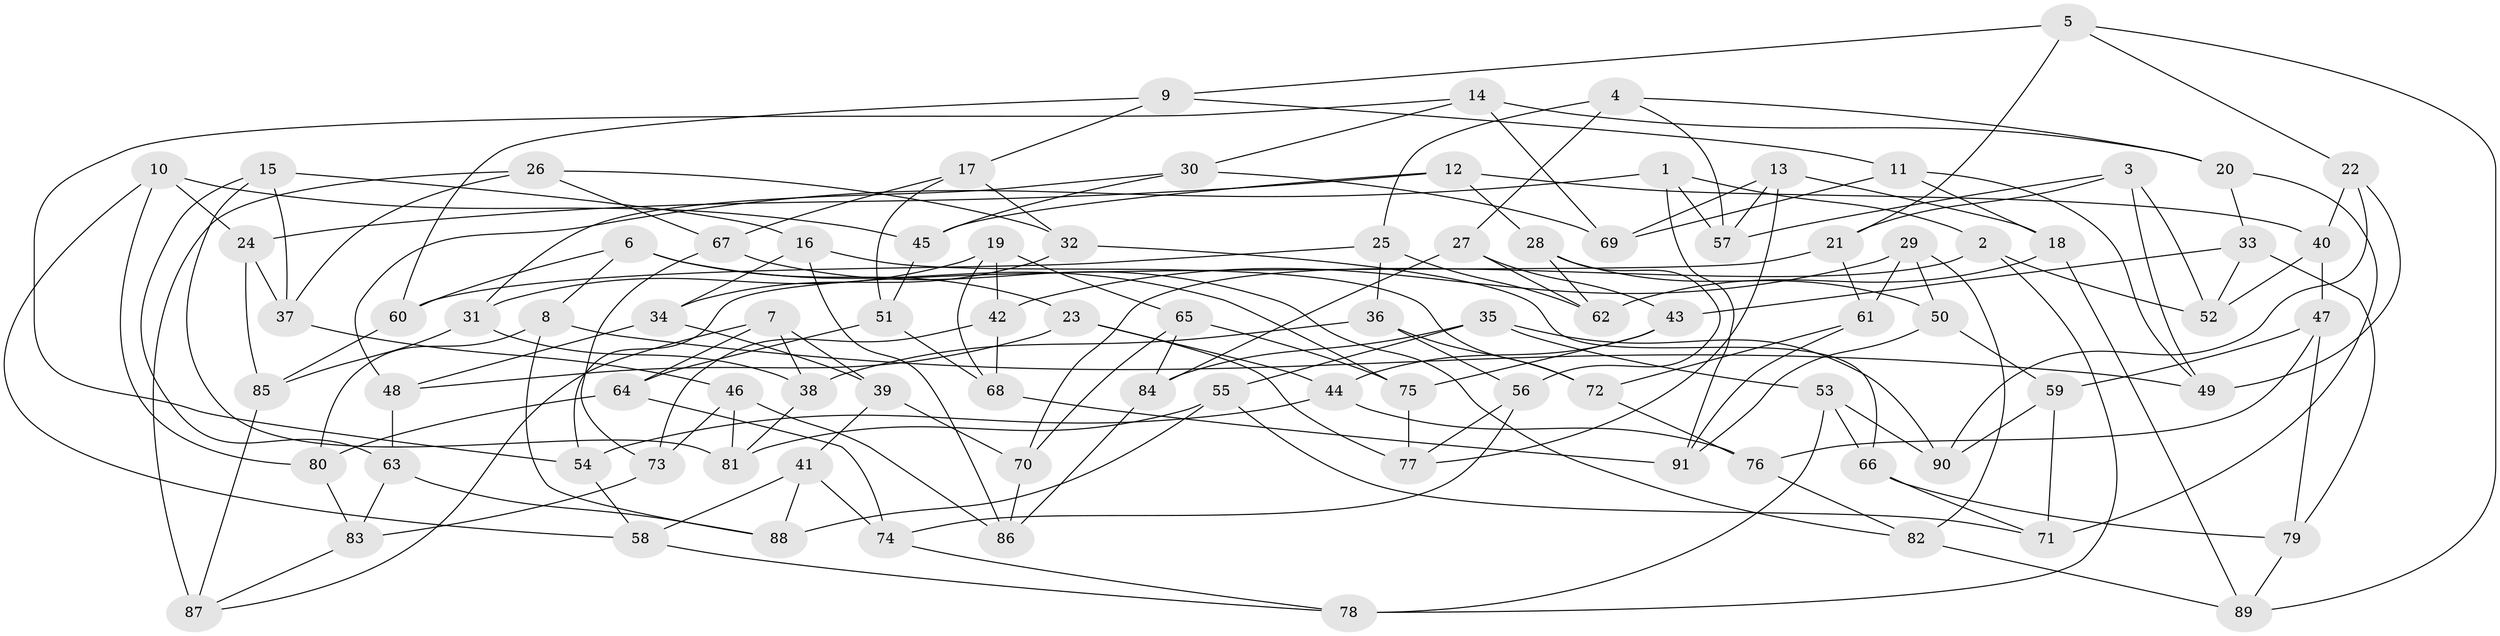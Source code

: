 // coarse degree distribution, {4: 0.4444444444444444, 6: 0.16666666666666666, 5: 0.027777777777777776, 14: 0.027777777777777776, 11: 0.027777777777777776, 13: 0.027777777777777776, 7: 0.16666666666666666, 12: 0.05555555555555555, 10: 0.027777777777777776, 9: 0.027777777777777776}
// Generated by graph-tools (version 1.1) at 2025/20/03/04/25 18:20:49]
// undirected, 91 vertices, 182 edges
graph export_dot {
graph [start="1"]
  node [color=gray90,style=filled];
  1;
  2;
  3;
  4;
  5;
  6;
  7;
  8;
  9;
  10;
  11;
  12;
  13;
  14;
  15;
  16;
  17;
  18;
  19;
  20;
  21;
  22;
  23;
  24;
  25;
  26;
  27;
  28;
  29;
  30;
  31;
  32;
  33;
  34;
  35;
  36;
  37;
  38;
  39;
  40;
  41;
  42;
  43;
  44;
  45;
  46;
  47;
  48;
  49;
  50;
  51;
  52;
  53;
  54;
  55;
  56;
  57;
  58;
  59;
  60;
  61;
  62;
  63;
  64;
  65;
  66;
  67;
  68;
  69;
  70;
  71;
  72;
  73;
  74;
  75;
  76;
  77;
  78;
  79;
  80;
  81;
  82;
  83;
  84;
  85;
  86;
  87;
  88;
  89;
  90;
  91;
  1 -- 57;
  1 -- 48;
  1 -- 91;
  1 -- 2;
  2 -- 70;
  2 -- 78;
  2 -- 52;
  3 -- 52;
  3 -- 49;
  3 -- 57;
  3 -- 21;
  4 -- 27;
  4 -- 20;
  4 -- 25;
  4 -- 57;
  5 -- 22;
  5 -- 9;
  5 -- 21;
  5 -- 89;
  6 -- 60;
  6 -- 23;
  6 -- 75;
  6 -- 8;
  7 -- 64;
  7 -- 39;
  7 -- 87;
  7 -- 38;
  8 -- 80;
  8 -- 88;
  8 -- 49;
  9 -- 11;
  9 -- 60;
  9 -- 17;
  10 -- 45;
  10 -- 24;
  10 -- 58;
  10 -- 80;
  11 -- 18;
  11 -- 69;
  11 -- 49;
  12 -- 45;
  12 -- 28;
  12 -- 24;
  12 -- 40;
  13 -- 77;
  13 -- 18;
  13 -- 69;
  13 -- 57;
  14 -- 20;
  14 -- 30;
  14 -- 54;
  14 -- 69;
  15 -- 37;
  15 -- 16;
  15 -- 81;
  15 -- 63;
  16 -- 72;
  16 -- 34;
  16 -- 86;
  17 -- 51;
  17 -- 67;
  17 -- 32;
  18 -- 89;
  18 -- 62;
  19 -- 68;
  19 -- 65;
  19 -- 42;
  19 -- 31;
  20 -- 71;
  20 -- 33;
  21 -- 54;
  21 -- 61;
  22 -- 90;
  22 -- 40;
  22 -- 49;
  23 -- 44;
  23 -- 48;
  23 -- 77;
  24 -- 37;
  24 -- 85;
  25 -- 62;
  25 -- 36;
  25 -- 60;
  26 -- 67;
  26 -- 32;
  26 -- 87;
  26 -- 37;
  27 -- 43;
  27 -- 62;
  27 -- 84;
  28 -- 50;
  28 -- 62;
  28 -- 56;
  29 -- 50;
  29 -- 82;
  29 -- 42;
  29 -- 61;
  30 -- 69;
  30 -- 45;
  30 -- 31;
  31 -- 85;
  31 -- 38;
  32 -- 66;
  32 -- 34;
  33 -- 52;
  33 -- 43;
  33 -- 79;
  34 -- 48;
  34 -- 39;
  35 -- 53;
  35 -- 90;
  35 -- 84;
  35 -- 55;
  36 -- 38;
  36 -- 72;
  36 -- 56;
  37 -- 46;
  38 -- 81;
  39 -- 70;
  39 -- 41;
  40 -- 52;
  40 -- 47;
  41 -- 88;
  41 -- 58;
  41 -- 74;
  42 -- 68;
  42 -- 73;
  43 -- 75;
  43 -- 44;
  44 -- 76;
  44 -- 54;
  45 -- 51;
  46 -- 81;
  46 -- 73;
  46 -- 86;
  47 -- 76;
  47 -- 79;
  47 -- 59;
  48 -- 63;
  50 -- 91;
  50 -- 59;
  51 -- 68;
  51 -- 64;
  53 -- 90;
  53 -- 78;
  53 -- 66;
  54 -- 58;
  55 -- 71;
  55 -- 81;
  55 -- 88;
  56 -- 77;
  56 -- 74;
  58 -- 78;
  59 -- 71;
  59 -- 90;
  60 -- 85;
  61 -- 72;
  61 -- 91;
  63 -- 83;
  63 -- 88;
  64 -- 80;
  64 -- 74;
  65 -- 84;
  65 -- 75;
  65 -- 70;
  66 -- 71;
  66 -- 79;
  67 -- 73;
  67 -- 82;
  68 -- 91;
  70 -- 86;
  72 -- 76;
  73 -- 83;
  74 -- 78;
  75 -- 77;
  76 -- 82;
  79 -- 89;
  80 -- 83;
  82 -- 89;
  83 -- 87;
  84 -- 86;
  85 -- 87;
}
